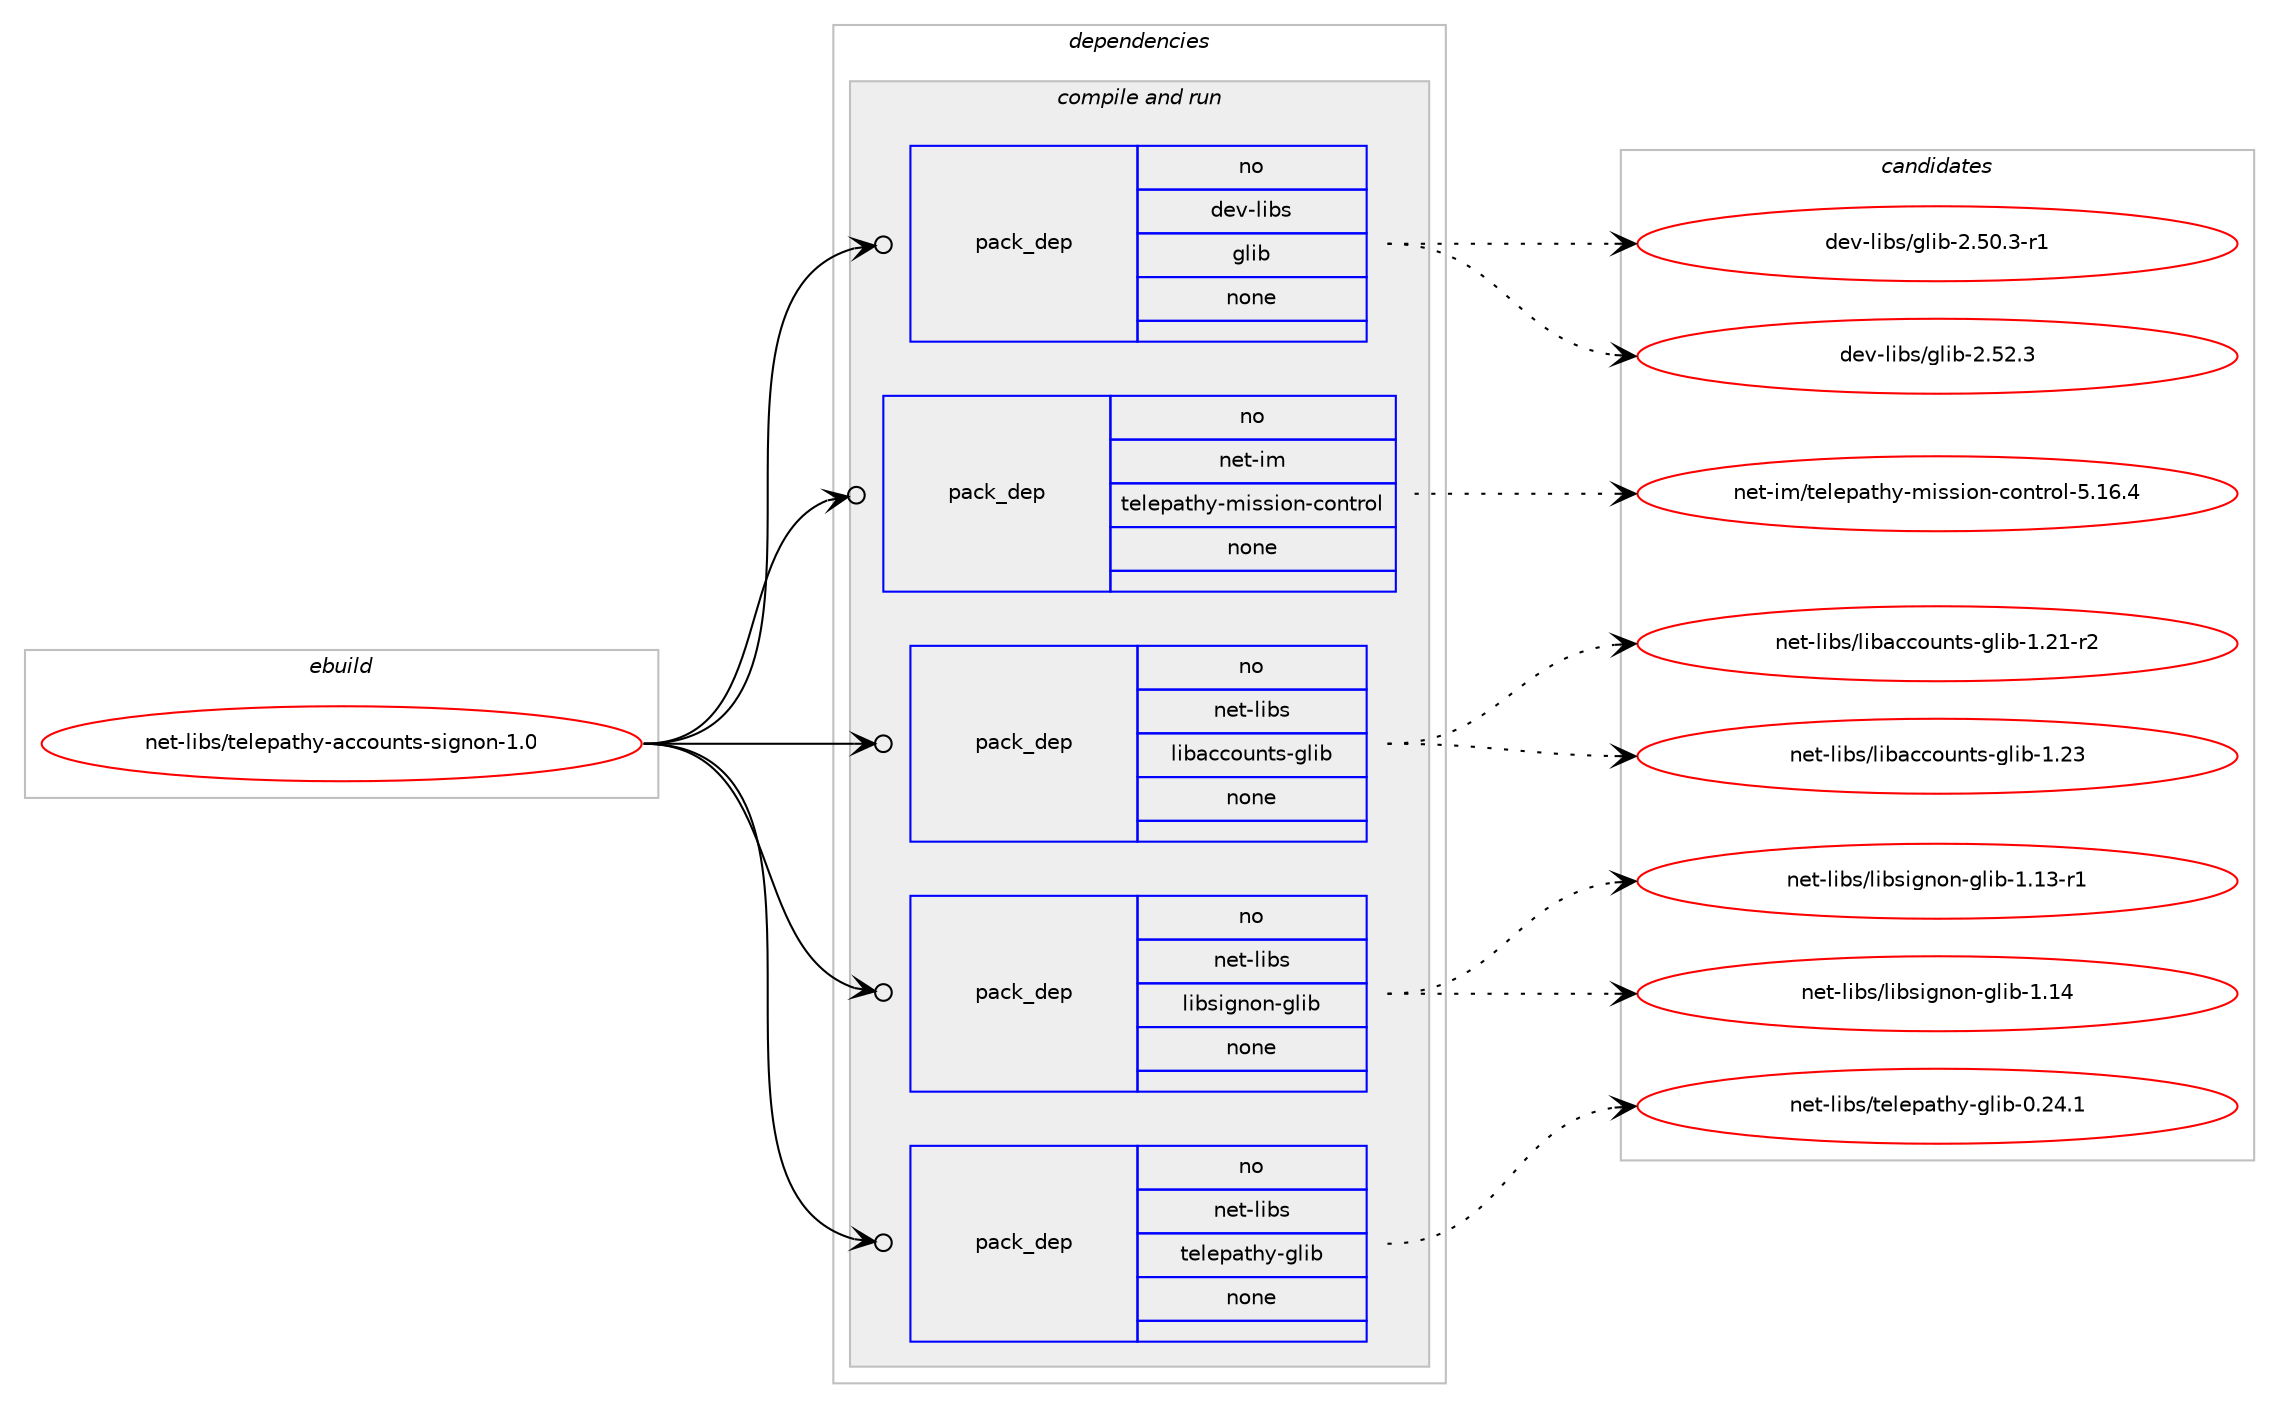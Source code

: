 digraph prolog {

# *************
# Graph options
# *************

newrank=true;
concentrate=true;
compound=true;
graph [rankdir=LR,fontname=Helvetica,fontsize=10,ranksep=1.5];#, ranksep=2.5, nodesep=0.2];
edge  [arrowhead=vee];
node  [fontname=Helvetica,fontsize=10];

# **********
# The ebuild
# **********

subgraph cluster_leftcol {
color=gray;
rank=same;
label=<<i>ebuild</i>>;
id [label="net-libs/telepathy-accounts-signon-1.0", color=red, width=4, href="../net-libs/telepathy-accounts-signon-1.0.svg"];
}

# ****************
# The dependencies
# ****************

subgraph cluster_midcol {
color=gray;
label=<<i>dependencies</i>>;
subgraph cluster_compile {
fillcolor="#eeeeee";
style=filled;
label=<<i>compile</i>>;
}
subgraph cluster_compileandrun {
fillcolor="#eeeeee";
style=filled;
label=<<i>compile and run</i>>;
subgraph pack308663 {
dependency419490 [label=<<TABLE BORDER="0" CELLBORDER="1" CELLSPACING="0" CELLPADDING="4" WIDTH="220"><TR><TD ROWSPAN="6" CELLPADDING="30">pack_dep</TD></TR><TR><TD WIDTH="110">no</TD></TR><TR><TD>dev-libs</TD></TR><TR><TD>glib</TD></TR><TR><TD>none</TD></TR><TR><TD></TD></TR></TABLE>>, shape=none, color=blue];
}
id:e -> dependency419490:w [weight=20,style="solid",arrowhead="odotvee"];
subgraph pack308664 {
dependency419491 [label=<<TABLE BORDER="0" CELLBORDER="1" CELLSPACING="0" CELLPADDING="4" WIDTH="220"><TR><TD ROWSPAN="6" CELLPADDING="30">pack_dep</TD></TR><TR><TD WIDTH="110">no</TD></TR><TR><TD>net-im</TD></TR><TR><TD>telepathy-mission-control</TD></TR><TR><TD>none</TD></TR><TR><TD></TD></TR></TABLE>>, shape=none, color=blue];
}
id:e -> dependency419491:w [weight=20,style="solid",arrowhead="odotvee"];
subgraph pack308665 {
dependency419492 [label=<<TABLE BORDER="0" CELLBORDER="1" CELLSPACING="0" CELLPADDING="4" WIDTH="220"><TR><TD ROWSPAN="6" CELLPADDING="30">pack_dep</TD></TR><TR><TD WIDTH="110">no</TD></TR><TR><TD>net-libs</TD></TR><TR><TD>libaccounts-glib</TD></TR><TR><TD>none</TD></TR><TR><TD></TD></TR></TABLE>>, shape=none, color=blue];
}
id:e -> dependency419492:w [weight=20,style="solid",arrowhead="odotvee"];
subgraph pack308666 {
dependency419493 [label=<<TABLE BORDER="0" CELLBORDER="1" CELLSPACING="0" CELLPADDING="4" WIDTH="220"><TR><TD ROWSPAN="6" CELLPADDING="30">pack_dep</TD></TR><TR><TD WIDTH="110">no</TD></TR><TR><TD>net-libs</TD></TR><TR><TD>libsignon-glib</TD></TR><TR><TD>none</TD></TR><TR><TD></TD></TR></TABLE>>, shape=none, color=blue];
}
id:e -> dependency419493:w [weight=20,style="solid",arrowhead="odotvee"];
subgraph pack308667 {
dependency419494 [label=<<TABLE BORDER="0" CELLBORDER="1" CELLSPACING="0" CELLPADDING="4" WIDTH="220"><TR><TD ROWSPAN="6" CELLPADDING="30">pack_dep</TD></TR><TR><TD WIDTH="110">no</TD></TR><TR><TD>net-libs</TD></TR><TR><TD>telepathy-glib</TD></TR><TR><TD>none</TD></TR><TR><TD></TD></TR></TABLE>>, shape=none, color=blue];
}
id:e -> dependency419494:w [weight=20,style="solid",arrowhead="odotvee"];
}
subgraph cluster_run {
fillcolor="#eeeeee";
style=filled;
label=<<i>run</i>>;
}
}

# **************
# The candidates
# **************

subgraph cluster_choices {
rank=same;
color=gray;
label=<<i>candidates</i>>;

subgraph choice308663 {
color=black;
nodesep=1;
choice10010111845108105981154710310810598455046534846514511449 [label="dev-libs/glib-2.50.3-r1", color=red, width=4,href="../dev-libs/glib-2.50.3-r1.svg"];
choice1001011184510810598115471031081059845504653504651 [label="dev-libs/glib-2.52.3", color=red, width=4,href="../dev-libs/glib-2.52.3.svg"];
dependency419490:e -> choice10010111845108105981154710310810598455046534846514511449:w [style=dotted,weight="100"];
dependency419490:e -> choice1001011184510810598115471031081059845504653504651:w [style=dotted,weight="100"];
}
subgraph choice308664 {
color=black;
nodesep=1;
choice11010111645105109471161011081011129711610412145109105115115105111110459911111011611411110845534649544652 [label="net-im/telepathy-mission-control-5.16.4", color=red, width=4,href="../net-im/telepathy-mission-control-5.16.4.svg"];
dependency419491:e -> choice11010111645105109471161011081011129711610412145109105115115105111110459911111011611411110845534649544652:w [style=dotted,weight="100"];
}
subgraph choice308665 {
color=black;
nodesep=1;
choice11010111645108105981154710810598979999111117110116115451031081059845494650494511450 [label="net-libs/libaccounts-glib-1.21-r2", color=red, width=4,href="../net-libs/libaccounts-glib-1.21-r2.svg"];
choice1101011164510810598115471081059897999911111711011611545103108105984549465051 [label="net-libs/libaccounts-glib-1.23", color=red, width=4,href="../net-libs/libaccounts-glib-1.23.svg"];
dependency419492:e -> choice11010111645108105981154710810598979999111117110116115451031081059845494650494511450:w [style=dotted,weight="100"];
dependency419492:e -> choice1101011164510810598115471081059897999911111711011611545103108105984549465051:w [style=dotted,weight="100"];
}
subgraph choice308666 {
color=black;
nodesep=1;
choice11010111645108105981154710810598115105103110111110451031081059845494649514511449 [label="net-libs/libsignon-glib-1.13-r1", color=red, width=4,href="../net-libs/libsignon-glib-1.13-r1.svg"];
choice1101011164510810598115471081059811510510311011111045103108105984549464952 [label="net-libs/libsignon-glib-1.14", color=red, width=4,href="../net-libs/libsignon-glib-1.14.svg"];
dependency419493:e -> choice11010111645108105981154710810598115105103110111110451031081059845494649514511449:w [style=dotted,weight="100"];
dependency419493:e -> choice1101011164510810598115471081059811510510311011111045103108105984549464952:w [style=dotted,weight="100"];
}
subgraph choice308667 {
color=black;
nodesep=1;
choice11010111645108105981154711610110810111297116104121451031081059845484650524649 [label="net-libs/telepathy-glib-0.24.1", color=red, width=4,href="../net-libs/telepathy-glib-0.24.1.svg"];
dependency419494:e -> choice11010111645108105981154711610110810111297116104121451031081059845484650524649:w [style=dotted,weight="100"];
}
}

}
